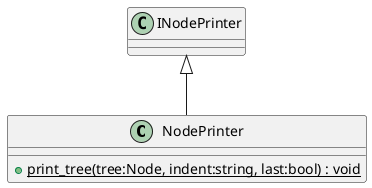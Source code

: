 @startuml
class NodePrinter {
    + {static} print_tree(tree:Node, indent:string, last:bool) : void
}
INodePrinter <|-- NodePrinter
@enduml
